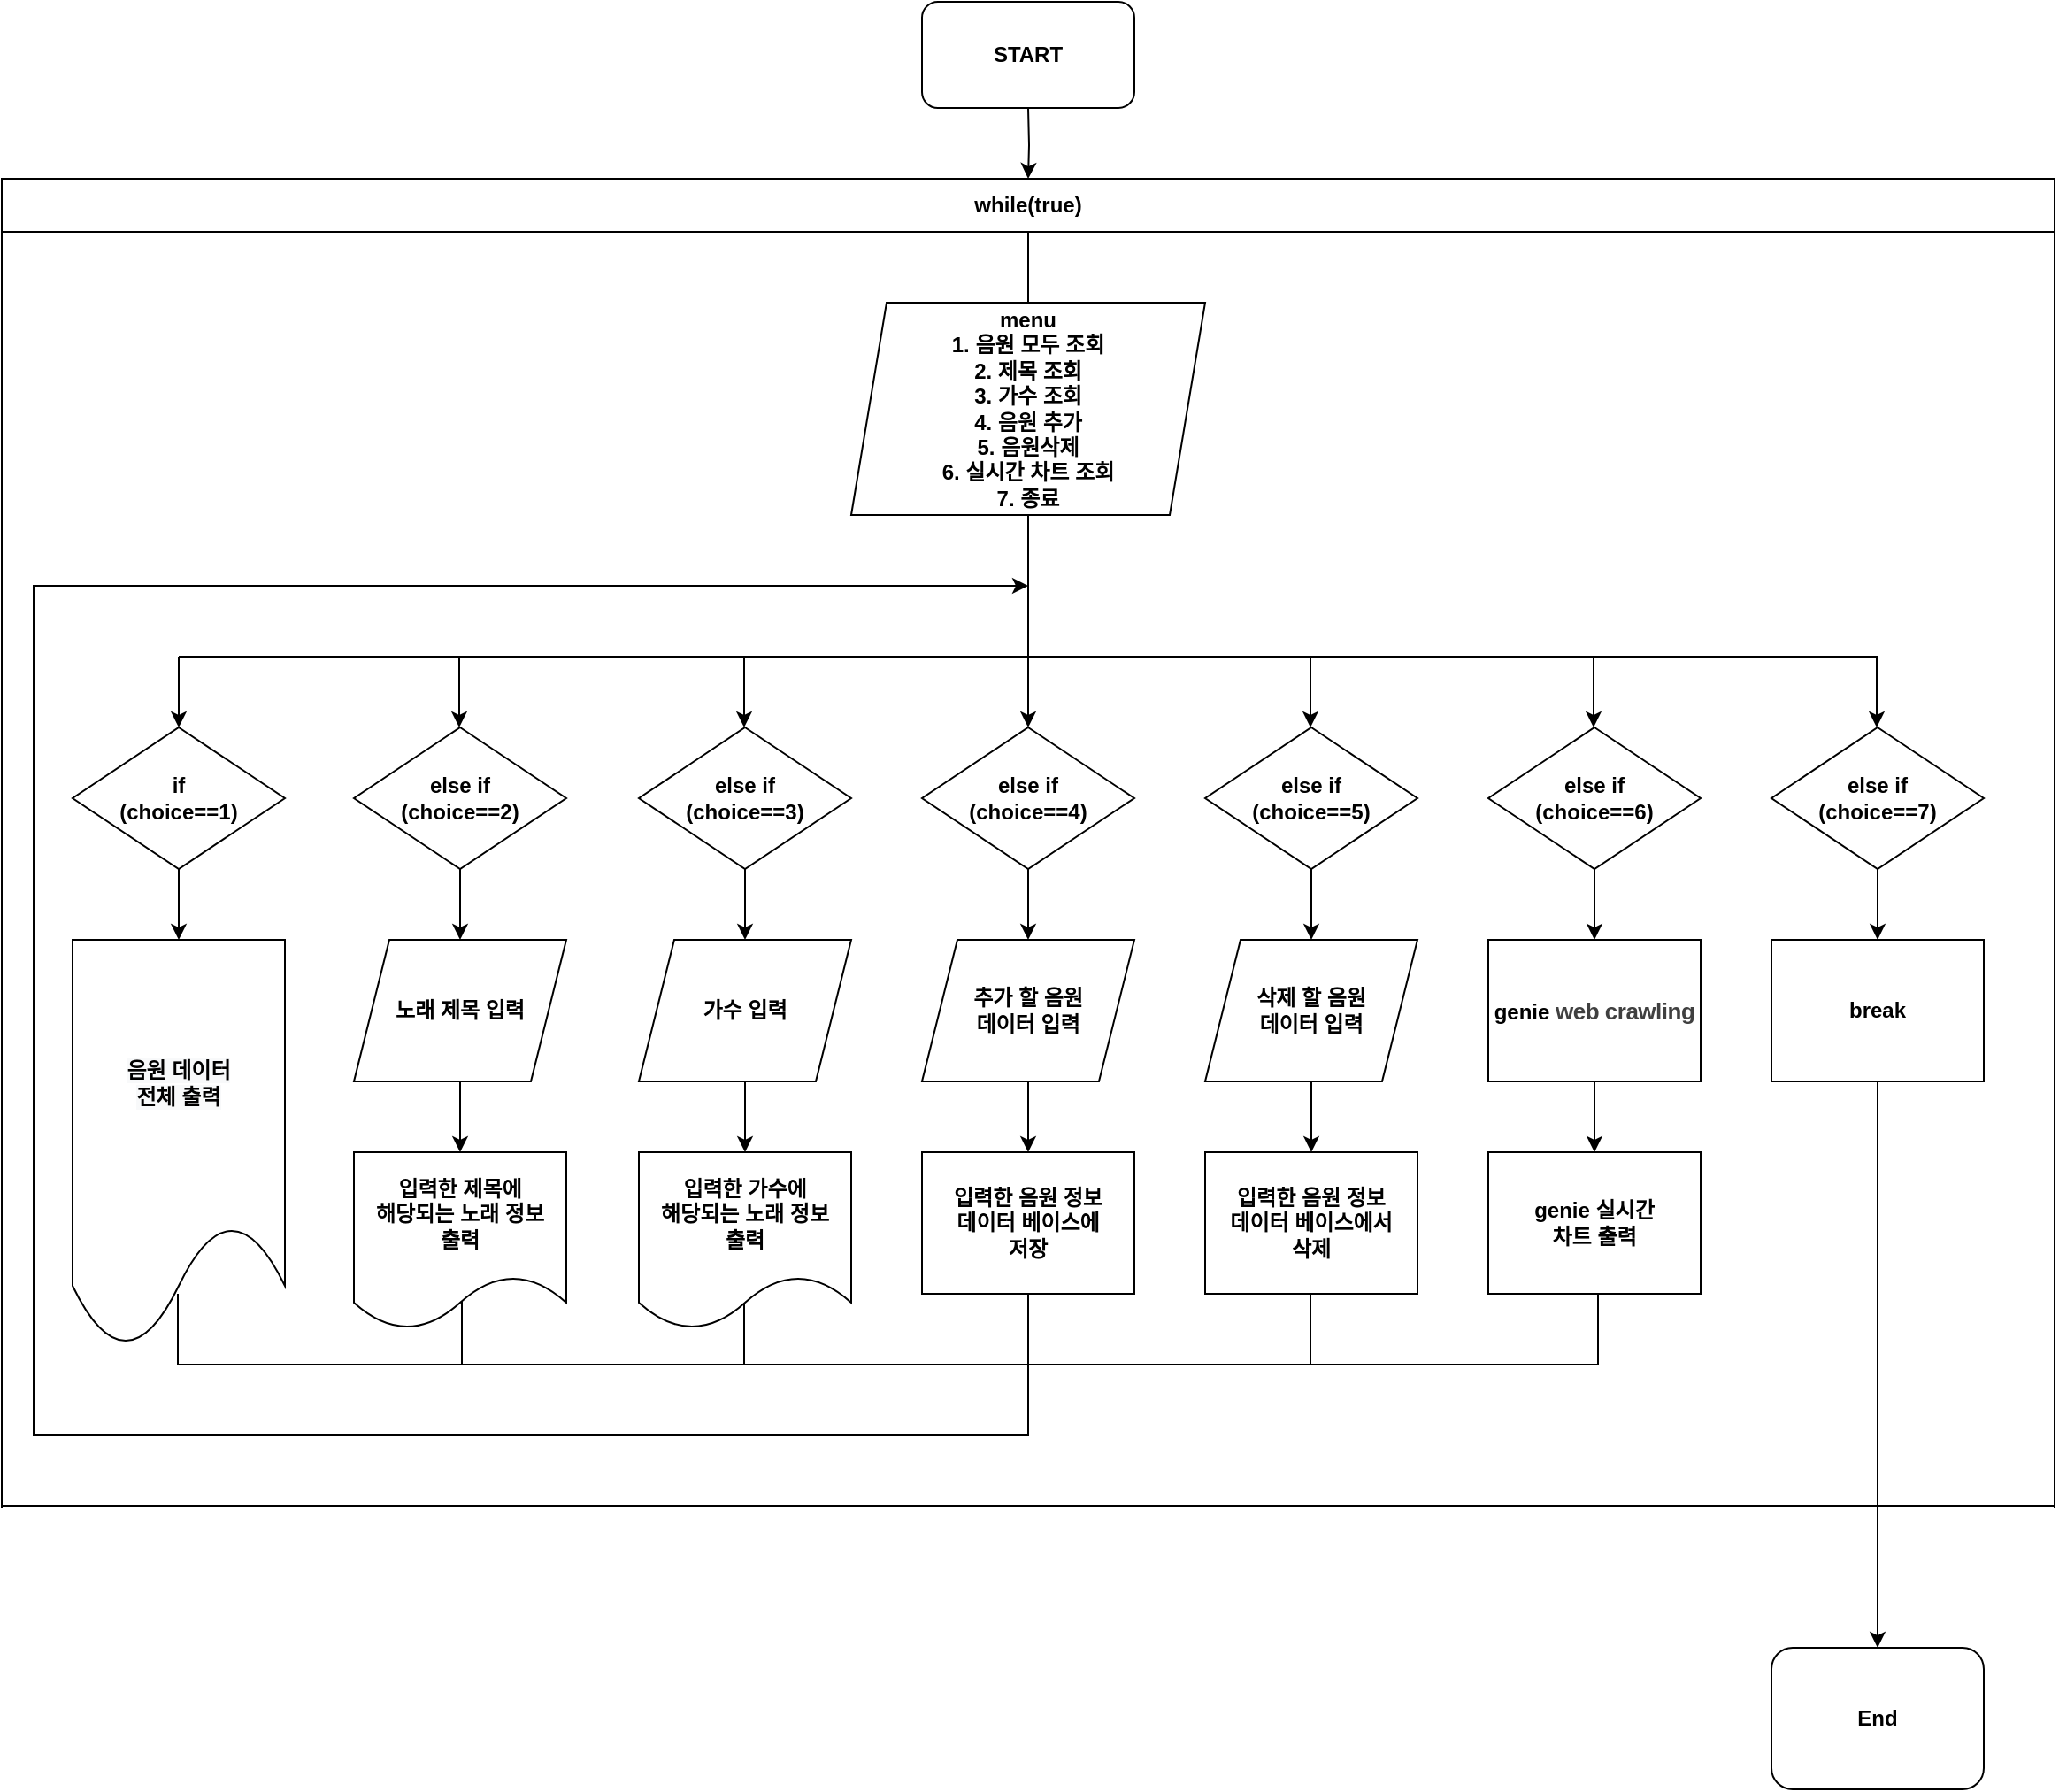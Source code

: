 <mxfile version="15.2.7" type="device"><diagram id="QrWpPyJTkfSWdl0b7Gfk" name="Page-1"><mxGraphModel dx="1553" dy="670" grid="1" gridSize="10" guides="1" tooltips="1" connect="1" arrows="1" fold="1" page="1" pageScale="1" pageWidth="827" pageHeight="1169" math="0" shadow="0"><root><mxCell id="0"/><mxCell id="1" parent="0"/><mxCell id="B1n6-_s2ekP-XZZL6tXB-2" style="edgeStyle=orthogonalEdgeStyle;rounded=0;orthogonalLoop=1;jettySize=auto;html=1;entryX=0.5;entryY=0;entryDx=0;entryDy=0;fontStyle=1" edge="1" parent="1" target="B1n6-_s2ekP-XZZL6tXB-33"><mxGeometry relative="1" as="geometry"><mxPoint x="420" y="160" as="targetPoint"/><mxPoint x="420" y="130" as="sourcePoint"/><Array as="points"/></mxGeometry></mxCell><mxCell id="B1n6-_s2ekP-XZZL6tXB-1" value="START" style="rounded=1;whiteSpace=wrap;html=1;fontStyle=1" vertex="1" parent="1"><mxGeometry x="360" y="70" width="120" height="60" as="geometry"/></mxCell><mxCell id="B1n6-_s2ekP-XZZL6tXB-5" style="edgeStyle=orthogonalEdgeStyle;rounded=0;orthogonalLoop=1;jettySize=auto;html=1;exitX=0.5;exitY=1;exitDx=0;exitDy=0;fontStyle=1" edge="1" parent="1"><mxGeometry relative="1" as="geometry"><mxPoint x="420" y="320" as="targetPoint"/><mxPoint x="420" y="280" as="sourcePoint"/></mxGeometry></mxCell><mxCell id="B1n6-_s2ekP-XZZL6tXB-41" style="edgeStyle=orthogonalEdgeStyle;rounded=0;orthogonalLoop=1;jettySize=auto;html=1;exitX=0.5;exitY=1;exitDx=0;exitDy=0;fontStyle=1" edge="1" parent="1" source="B1n6-_s2ekP-XZZL6tXB-8"><mxGeometry relative="1" as="geometry"><mxPoint x="420" y="600" as="targetPoint"/></mxGeometry></mxCell><mxCell id="B1n6-_s2ekP-XZZL6tXB-8" value="else if&lt;br&gt;(choice==4)" style="rhombus;whiteSpace=wrap;html=1;fontStyle=1" vertex="1" parent="1"><mxGeometry x="360" y="480" width="120" height="80" as="geometry"/></mxCell><mxCell id="B1n6-_s2ekP-XZZL6tXB-40" style="edgeStyle=orthogonalEdgeStyle;rounded=0;orthogonalLoop=1;jettySize=auto;html=1;exitX=0.5;exitY=1;exitDx=0;exitDy=0;fontStyle=1" edge="1" parent="1" source="B1n6-_s2ekP-XZZL6tXB-10"><mxGeometry relative="1" as="geometry"><mxPoint x="260" y="600" as="targetPoint"/></mxGeometry></mxCell><mxCell id="B1n6-_s2ekP-XZZL6tXB-10" value="else if&lt;br&gt;(choice==3)" style="rhombus;whiteSpace=wrap;html=1;fontStyle=1" vertex="1" parent="1"><mxGeometry x="200" y="480" width="120" height="80" as="geometry"/></mxCell><mxCell id="B1n6-_s2ekP-XZZL6tXB-39" style="edgeStyle=orthogonalEdgeStyle;rounded=0;orthogonalLoop=1;jettySize=auto;html=1;exitX=0.5;exitY=1;exitDx=0;exitDy=0;fontStyle=1" edge="1" parent="1" source="B1n6-_s2ekP-XZZL6tXB-11"><mxGeometry relative="1" as="geometry"><mxPoint x="99" y="600" as="targetPoint"/></mxGeometry></mxCell><mxCell id="B1n6-_s2ekP-XZZL6tXB-11" value="else if&lt;br&gt;(choice==2)" style="rhombus;whiteSpace=wrap;html=1;fontStyle=1" vertex="1" parent="1"><mxGeometry x="39" y="480" width="120" height="80" as="geometry"/></mxCell><mxCell id="B1n6-_s2ekP-XZZL6tXB-42" style="edgeStyle=orthogonalEdgeStyle;rounded=0;orthogonalLoop=1;jettySize=auto;html=1;exitX=0.5;exitY=1;exitDx=0;exitDy=0;fontStyle=1" edge="1" parent="1" source="B1n6-_s2ekP-XZZL6tXB-12"><mxGeometry relative="1" as="geometry"><mxPoint x="580" y="600" as="targetPoint"/></mxGeometry></mxCell><mxCell id="B1n6-_s2ekP-XZZL6tXB-12" value="else if&lt;br&gt;(choice==5)" style="rhombus;whiteSpace=wrap;html=1;fontStyle=1" vertex="1" parent="1"><mxGeometry x="520" y="480" width="120" height="80" as="geometry"/></mxCell><mxCell id="B1n6-_s2ekP-XZZL6tXB-43" style="edgeStyle=orthogonalEdgeStyle;rounded=0;orthogonalLoop=1;jettySize=auto;html=1;exitX=0.5;exitY=1;exitDx=0;exitDy=0;fontStyle=1" edge="1" parent="1" source="B1n6-_s2ekP-XZZL6tXB-13"><mxGeometry relative="1" as="geometry"><mxPoint x="740" y="600" as="targetPoint"/></mxGeometry></mxCell><mxCell id="B1n6-_s2ekP-XZZL6tXB-13" value="else if&lt;br&gt;(choice==6)" style="rhombus;whiteSpace=wrap;html=1;fontStyle=1" vertex="1" parent="1"><mxGeometry x="680" y="480" width="120" height="80" as="geometry"/></mxCell><mxCell id="B1n6-_s2ekP-XZZL6tXB-34" style="edgeStyle=orthogonalEdgeStyle;rounded=0;orthogonalLoop=1;jettySize=auto;html=1;exitX=0.5;exitY=1;exitDx=0;exitDy=0;fontStyle=1" edge="1" parent="1" source="B1n6-_s2ekP-XZZL6tXB-14"><mxGeometry relative="1" as="geometry"><mxPoint x="-60" y="600" as="targetPoint"/></mxGeometry></mxCell><mxCell id="B1n6-_s2ekP-XZZL6tXB-14" value="if&lt;br&gt;(choice==1)" style="rhombus;whiteSpace=wrap;html=1;fontStyle=1" vertex="1" parent="1"><mxGeometry x="-120" y="480" width="120" height="80" as="geometry"/></mxCell><mxCell id="B1n6-_s2ekP-XZZL6tXB-44" style="edgeStyle=orthogonalEdgeStyle;rounded=0;orthogonalLoop=1;jettySize=auto;html=1;exitX=0.5;exitY=1;exitDx=0;exitDy=0;fontStyle=1" edge="1" parent="1" source="B1n6-_s2ekP-XZZL6tXB-15"><mxGeometry relative="1" as="geometry"><mxPoint x="900" y="600" as="targetPoint"/></mxGeometry></mxCell><mxCell id="B1n6-_s2ekP-XZZL6tXB-15" value="else if&lt;br&gt;(choice==7)" style="rhombus;whiteSpace=wrap;html=1;fontStyle=1" vertex="1" parent="1"><mxGeometry x="840" y="480" width="120" height="80" as="geometry"/></mxCell><mxCell id="B1n6-_s2ekP-XZZL6tXB-16" value="" style="endArrow=none;html=1;fontStyle=1" edge="1" parent="1"><mxGeometry width="50" height="50" relative="1" as="geometry"><mxPoint x="-60" y="440" as="sourcePoint"/><mxPoint x="900" y="440" as="targetPoint"/></mxGeometry></mxCell><mxCell id="B1n6-_s2ekP-XZZL6tXB-25" value="" style="endArrow=classic;html=1;entryX=0.5;entryY=0;entryDx=0;entryDy=0;fontStyle=1" edge="1" parent="1" target="B1n6-_s2ekP-XZZL6tXB-14"><mxGeometry relative="1" as="geometry"><mxPoint x="-60" y="440" as="sourcePoint"/><mxPoint x="50" y="440" as="targetPoint"/></mxGeometry></mxCell><mxCell id="B1n6-_s2ekP-XZZL6tXB-27" value="" style="endArrow=classic;html=1;entryX=0.5;entryY=0;entryDx=0;entryDy=0;fontStyle=1" edge="1" parent="1"><mxGeometry relative="1" as="geometry"><mxPoint x="98.5" y="440" as="sourcePoint"/><mxPoint x="98.5" y="480" as="targetPoint"/><Array as="points"><mxPoint x="98.5" y="460"/></Array></mxGeometry></mxCell><mxCell id="B1n6-_s2ekP-XZZL6tXB-28" value="" style="endArrow=classic;html=1;entryX=0.5;entryY=0;entryDx=0;entryDy=0;fontStyle=1" edge="1" parent="1"><mxGeometry relative="1" as="geometry"><mxPoint x="259.5" y="440" as="sourcePoint"/><mxPoint x="259.5" y="480" as="targetPoint"/></mxGeometry></mxCell><mxCell id="B1n6-_s2ekP-XZZL6tXB-30" value="" style="endArrow=classic;html=1;entryX=0.5;entryY=0;entryDx=0;entryDy=0;fontStyle=1" edge="1" parent="1"><mxGeometry relative="1" as="geometry"><mxPoint x="579.5" y="440" as="sourcePoint"/><mxPoint x="579.5" y="480" as="targetPoint"/></mxGeometry></mxCell><mxCell id="B1n6-_s2ekP-XZZL6tXB-31" value="" style="endArrow=classic;html=1;entryX=0.5;entryY=0;entryDx=0;entryDy=0;fontStyle=1" edge="1" parent="1"><mxGeometry relative="1" as="geometry"><mxPoint x="739.5" y="440" as="sourcePoint"/><mxPoint x="739.5" y="480" as="targetPoint"/></mxGeometry></mxCell><mxCell id="B1n6-_s2ekP-XZZL6tXB-32" value="" style="endArrow=classic;html=1;entryX=0.5;entryY=0;entryDx=0;entryDy=0;fontStyle=1" edge="1" parent="1"><mxGeometry relative="1" as="geometry"><mxPoint x="899.5" y="440" as="sourcePoint"/><mxPoint x="899.5" y="480" as="targetPoint"/></mxGeometry></mxCell><mxCell id="B1n6-_s2ekP-XZZL6tXB-38" style="edgeStyle=orthogonalEdgeStyle;rounded=0;orthogonalLoop=1;jettySize=auto;html=1;entryX=0.5;entryY=0;entryDx=0;entryDy=0;exitX=0.5;exitY=1;exitDx=0;exitDy=0;fontStyle=1" edge="1" parent="1" source="B1n6-_s2ekP-XZZL6tXB-33" target="B1n6-_s2ekP-XZZL6tXB-8"><mxGeometry relative="1" as="geometry"><mxPoint x="440" y="470" as="targetPoint"/><mxPoint x="420" y="440" as="sourcePoint"/></mxGeometry></mxCell><mxCell id="B1n6-_s2ekP-XZZL6tXB-33" value="&lt;span style=&quot;&quot;&gt;while(true)&lt;/span&gt;" style="rounded=0;whiteSpace=wrap;html=1;fontStyle=1" vertex="1" parent="1"><mxGeometry x="-160" y="170" width="1160" height="30" as="geometry"/></mxCell><mxCell id="B1n6-_s2ekP-XZZL6tXB-35" value="" style="endArrow=none;html=1;entryX=0;entryY=1;entryDx=0;entryDy=0;fontStyle=1" edge="1" parent="1" target="B1n6-_s2ekP-XZZL6tXB-33"><mxGeometry width="50" height="50" relative="1" as="geometry"><mxPoint x="-160" y="921" as="sourcePoint"/><mxPoint x="-160" y="340" as="targetPoint"/></mxGeometry></mxCell><mxCell id="B1n6-_s2ekP-XZZL6tXB-36" value="" style="endArrow=none;html=1;entryX=1;entryY=0.75;entryDx=0;entryDy=0;fontStyle=1" edge="1" parent="1" target="B1n6-_s2ekP-XZZL6tXB-33"><mxGeometry width="50" height="50" relative="1" as="geometry"><mxPoint x="1000" y="921" as="sourcePoint"/><mxPoint x="1000" y="340" as="targetPoint"/></mxGeometry></mxCell><mxCell id="B1n6-_s2ekP-XZZL6tXB-37" value="" style="endArrow=none;html=1;fontStyle=1" edge="1" parent="1"><mxGeometry width="50" height="50" relative="1" as="geometry"><mxPoint x="-160" y="920" as="sourcePoint"/><mxPoint x="1000" y="920" as="targetPoint"/></mxGeometry></mxCell><mxCell id="B1n6-_s2ekP-XZZL6tXB-45" value="&lt;span&gt;menu&lt;br&gt;1. 음원 모두 조회&lt;/span&gt;&lt;br&gt;&lt;span&gt;2. 제목 조회&lt;/span&gt;&lt;br&gt;&lt;span&gt;3. 가수 조회&lt;/span&gt;&lt;br&gt;&lt;span&gt;4. 음원 추가&lt;/span&gt;&lt;br&gt;&lt;span&gt;5. 음원삭제&lt;/span&gt;&lt;br&gt;&lt;span&gt;6. 실시간 차트 조회&lt;br&gt;7. 종료&lt;br&gt;&lt;/span&gt;" style="shape=parallelogram;perimeter=parallelogramPerimeter;whiteSpace=wrap;html=1;fixedSize=1;fontStyle=1" vertex="1" parent="1"><mxGeometry x="320" y="240" width="200" height="120" as="geometry"/></mxCell><mxCell id="B1n6-_s2ekP-XZZL6tXB-47" value="입력한 음원 정보&lt;br&gt;데이터 베이스에서&lt;br&gt;삭제" style="rounded=0;whiteSpace=wrap;html=1;fontStyle=1" vertex="1" parent="1"><mxGeometry x="520" y="720" width="120" height="80" as="geometry"/></mxCell><mxCell id="B1n6-_s2ekP-XZZL6tXB-74" style="edgeStyle=orthogonalEdgeStyle;rounded=0;orthogonalLoop=1;jettySize=auto;html=1;fontStyle=1" edge="1" parent="1" source="B1n6-_s2ekP-XZZL6tXB-48"><mxGeometry relative="1" as="geometry"><mxPoint x="420" y="400" as="targetPoint"/><Array as="points"><mxPoint x="420" y="880"/><mxPoint x="-142" y="880"/><mxPoint x="-142" y="400"/></Array></mxGeometry></mxCell><mxCell id="B1n6-_s2ekP-XZZL6tXB-48" value="&lt;span&gt;입력한 음원 정보&lt;/span&gt;&lt;br&gt;&lt;span&gt;데이터 베이스에&lt;/span&gt;&lt;br&gt;&lt;span&gt;저장&lt;/span&gt;" style="rounded=0;whiteSpace=wrap;html=1;fontStyle=1" vertex="1" parent="1"><mxGeometry x="360" y="720" width="120" height="80" as="geometry"/></mxCell><mxCell id="B1n6-_s2ekP-XZZL6tXB-62" style="edgeStyle=orthogonalEdgeStyle;rounded=0;orthogonalLoop=1;jettySize=auto;html=1;fontStyle=1" edge="1" parent="1" source="B1n6-_s2ekP-XZZL6tXB-51"><mxGeometry relative="1" as="geometry"><mxPoint x="740" y="720" as="targetPoint"/></mxGeometry></mxCell><mxCell id="B1n6-_s2ekP-XZZL6tXB-51" value="genie&amp;nbsp;&lt;span style=&quot;color: rgb(64 , 64 , 64) ; font-family: , &amp;quot;blinkmacsystemfont&amp;quot; , &amp;quot;malgun gothic&amp;quot; , &amp;quot;맑은 고딕&amp;quot; , &amp;quot;helvetica&amp;quot; , &amp;quot;apple sd gothic neo&amp;quot; , &amp;quot;helvetica&amp;quot; , &amp;quot;나눔바른고딕 옛한글&amp;quot; , &amp;quot;nanumbarungothic yethangul&amp;quot; , sans-serif ; font-size: 13px ; letter-spacing: -0.25px ; background-color: rgb(255 , 255 , 255)&quot;&gt;web crawling&lt;/span&gt;" style="rounded=0;whiteSpace=wrap;html=1;fontStyle=1" vertex="1" parent="1"><mxGeometry x="680" y="600" width="120" height="80" as="geometry"/></mxCell><mxCell id="B1n6-_s2ekP-XZZL6tXB-65" style="edgeStyle=orthogonalEdgeStyle;rounded=0;orthogonalLoop=1;jettySize=auto;html=1;fontStyle=1" edge="1" parent="1" source="B1n6-_s2ekP-XZZL6tXB-52"><mxGeometry relative="1" as="geometry"><mxPoint x="900" y="1000" as="targetPoint"/></mxGeometry></mxCell><mxCell id="B1n6-_s2ekP-XZZL6tXB-52" value="break" style="rounded=0;whiteSpace=wrap;html=1;fontStyle=1" vertex="1" parent="1"><mxGeometry x="840" y="600" width="120" height="80" as="geometry"/></mxCell><mxCell id="B1n6-_s2ekP-XZZL6tXB-55" style="edgeStyle=orthogonalEdgeStyle;rounded=0;orthogonalLoop=1;jettySize=auto;html=1;entryX=0.5;entryY=0;entryDx=0;entryDy=0;fontStyle=1" edge="1" parent="1" source="B1n6-_s2ekP-XZZL6tXB-53"><mxGeometry relative="1" as="geometry"><mxPoint x="99" y="720" as="targetPoint"/></mxGeometry></mxCell><mxCell id="B1n6-_s2ekP-XZZL6tXB-53" value="&lt;span&gt;노래 제목 입력&lt;/span&gt;" style="shape=parallelogram;perimeter=parallelogramPerimeter;whiteSpace=wrap;html=1;fixedSize=1;fontStyle=1" vertex="1" parent="1"><mxGeometry x="39" y="600" width="120" height="80" as="geometry"/></mxCell><mxCell id="B1n6-_s2ekP-XZZL6tXB-57" style="edgeStyle=orthogonalEdgeStyle;rounded=0;orthogonalLoop=1;jettySize=auto;html=1;entryX=0.5;entryY=0;entryDx=0;entryDy=0;fontStyle=1" edge="1" parent="1" source="B1n6-_s2ekP-XZZL6tXB-56"><mxGeometry relative="1" as="geometry"><mxPoint x="260" y="720" as="targetPoint"/></mxGeometry></mxCell><mxCell id="B1n6-_s2ekP-XZZL6tXB-56" value="가수 입력" style="shape=parallelogram;perimeter=parallelogramPerimeter;whiteSpace=wrap;html=1;fixedSize=1;fontStyle=1" vertex="1" parent="1"><mxGeometry x="200" y="600" width="120" height="80" as="geometry"/></mxCell><mxCell id="B1n6-_s2ekP-XZZL6tXB-59" style="edgeStyle=orthogonalEdgeStyle;rounded=0;orthogonalLoop=1;jettySize=auto;html=1;entryX=0.5;entryY=0;entryDx=0;entryDy=0;fontStyle=1" edge="1" parent="1" source="B1n6-_s2ekP-XZZL6tXB-58" target="B1n6-_s2ekP-XZZL6tXB-48"><mxGeometry relative="1" as="geometry"/></mxCell><mxCell id="B1n6-_s2ekP-XZZL6tXB-58" value="&lt;span&gt;추가 할 음원&lt;/span&gt;&lt;br&gt;&lt;span&gt;데이터 입력&lt;/span&gt;" style="shape=parallelogram;perimeter=parallelogramPerimeter;whiteSpace=wrap;html=1;fixedSize=1;fontStyle=1" vertex="1" parent="1"><mxGeometry x="360" y="600" width="120" height="80" as="geometry"/></mxCell><mxCell id="B1n6-_s2ekP-XZZL6tXB-61" style="edgeStyle=orthogonalEdgeStyle;rounded=0;orthogonalLoop=1;jettySize=auto;html=1;entryX=0.5;entryY=0;entryDx=0;entryDy=0;fontStyle=1" edge="1" parent="1" source="B1n6-_s2ekP-XZZL6tXB-60" target="B1n6-_s2ekP-XZZL6tXB-47"><mxGeometry relative="1" as="geometry"/></mxCell><mxCell id="B1n6-_s2ekP-XZZL6tXB-60" value="&lt;span&gt;삭제 할 음원&lt;/span&gt;&lt;br&gt;&lt;span&gt;데이터 입력&lt;/span&gt;" style="shape=parallelogram;perimeter=parallelogramPerimeter;whiteSpace=wrap;html=1;fixedSize=1;fontStyle=1" vertex="1" parent="1"><mxGeometry x="520" y="600" width="120" height="80" as="geometry"/></mxCell><mxCell id="B1n6-_s2ekP-XZZL6tXB-63" value="genie 실시간&lt;br&gt;차트 출력" style="rounded=0;whiteSpace=wrap;html=1;fontStyle=1" vertex="1" parent="1"><mxGeometry x="680" y="720" width="120" height="80" as="geometry"/></mxCell><mxCell id="B1n6-_s2ekP-XZZL6tXB-67" value="" style="endArrow=none;html=1;fontStyle=1" edge="1" parent="1"><mxGeometry width="50" height="50" relative="1" as="geometry"><mxPoint x="-60" y="840" as="sourcePoint"/><mxPoint x="742" y="840" as="targetPoint"/></mxGeometry></mxCell><mxCell id="B1n6-_s2ekP-XZZL6tXB-68" value="" style="endArrow=none;html=1;entryX=0.5;entryY=1;entryDx=0;entryDy=0;fontStyle=1" edge="1" parent="1"><mxGeometry width="50" height="50" relative="1" as="geometry"><mxPoint x="742" y="840" as="sourcePoint"/><mxPoint x="742" y="800" as="targetPoint"/></mxGeometry></mxCell><mxCell id="B1n6-_s2ekP-XZZL6tXB-69" value="" style="endArrow=none;html=1;entryX=0.5;entryY=1;entryDx=0;entryDy=0;fontStyle=1" edge="1" parent="1"><mxGeometry width="50" height="50" relative="1" as="geometry"><mxPoint x="-60.5" y="840" as="sourcePoint"/><mxPoint x="-60.5" y="800" as="targetPoint"/></mxGeometry></mxCell><mxCell id="B1n6-_s2ekP-XZZL6tXB-70" value="" style="endArrow=none;html=1;entryX=0.5;entryY=1;entryDx=0;entryDy=0;fontStyle=1" edge="1" parent="1"><mxGeometry width="50" height="50" relative="1" as="geometry"><mxPoint x="579.5" y="840" as="sourcePoint"/><mxPoint x="579.5" y="800" as="targetPoint"/></mxGeometry></mxCell><mxCell id="B1n6-_s2ekP-XZZL6tXB-72" value="" style="endArrow=none;html=1;entryX=0.5;entryY=1;entryDx=0;entryDy=0;fontStyle=1" edge="1" parent="1"><mxGeometry width="50" height="50" relative="1" as="geometry"><mxPoint x="259.5" y="840" as="sourcePoint"/><mxPoint x="259.5" y="800" as="targetPoint"/></mxGeometry></mxCell><mxCell id="B1n6-_s2ekP-XZZL6tXB-73" value="" style="endArrow=none;html=1;entryX=0.5;entryY=1;entryDx=0;entryDy=0;fontStyle=1" edge="1" parent="1"><mxGeometry width="50" height="50" relative="1" as="geometry"><mxPoint x="100" y="840" as="sourcePoint"/><mxPoint x="100" y="800" as="targetPoint"/></mxGeometry></mxCell><mxCell id="B1n6-_s2ekP-XZZL6tXB-75" value="&lt;span&gt;입력한 제목에&lt;/span&gt;&lt;br&gt;&lt;span&gt;해당되는 노래 정보&lt;/span&gt;&lt;br&gt;&lt;span&gt;출력&lt;/span&gt;" style="shape=document;whiteSpace=wrap;html=1;boundedLbl=1;fontStyle=1" vertex="1" parent="1"><mxGeometry x="39" y="720" width="120" height="100" as="geometry"/></mxCell><mxCell id="B1n6-_s2ekP-XZZL6tXB-76" value="&lt;span&gt;입력한 가수에&lt;/span&gt;&lt;br&gt;&lt;span&gt;해당되는 노래 정보&lt;/span&gt;&lt;br&gt;&lt;span&gt;출력&lt;/span&gt;" style="shape=document;whiteSpace=wrap;html=1;boundedLbl=1;fontStyle=1" vertex="1" parent="1"><mxGeometry x="200" y="720" width="120" height="100" as="geometry"/></mxCell><mxCell id="B1n6-_s2ekP-XZZL6tXB-79" value="&#10;&#10;&lt;span style=&quot;color: rgb(0, 0, 0); font-family: helvetica; font-size: 12px; font-style: normal; letter-spacing: normal; text-align: center; text-indent: 0px; text-transform: none; word-spacing: 0px; background-color: rgb(248, 249, 250); display: inline; float: none;&quot;&gt;음원 데이터&lt;/span&gt;&lt;br style=&quot;color: rgb(0, 0, 0); font-family: helvetica; font-size: 12px; font-style: normal; letter-spacing: normal; text-align: center; text-indent: 0px; text-transform: none; word-spacing: 0px; background-color: rgb(248, 249, 250);&quot;&gt;&lt;span style=&quot;color: rgb(0, 0, 0); font-family: helvetica; font-size: 12px; font-style: normal; letter-spacing: normal; text-align: center; text-indent: 0px; text-transform: none; word-spacing: 0px; background-color: rgb(248, 249, 250); display: inline; float: none;&quot;&gt;전체 출력&lt;/span&gt;&#10;&#10;" style="shape=document;whiteSpace=wrap;html=1;boundedLbl=1;fontStyle=1" vertex="1" parent="1"><mxGeometry x="-120" y="600" width="120" height="230" as="geometry"/></mxCell><mxCell id="B1n6-_s2ekP-XZZL6tXB-80" value="End" style="rounded=1;whiteSpace=wrap;html=1;fontStyle=1" vertex="1" parent="1"><mxGeometry x="840" y="1000" width="120" height="80" as="geometry"/></mxCell></root></mxGraphModel></diagram></mxfile>